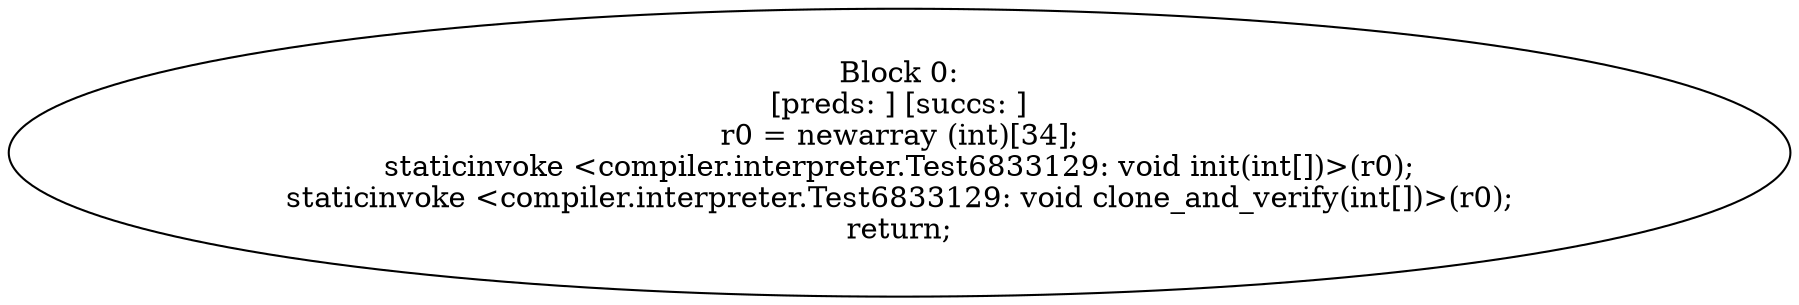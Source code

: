 digraph "unitGraph" {
    "Block 0:
[preds: ] [succs: ]
r0 = newarray (int)[34];
staticinvoke <compiler.interpreter.Test6833129: void init(int[])>(r0);
staticinvoke <compiler.interpreter.Test6833129: void clone_and_verify(int[])>(r0);
return;
"
}
